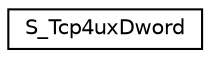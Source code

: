 digraph "Graphical Class Hierarchy"
{
 // LATEX_PDF_SIZE
  edge [fontname="Helvetica",fontsize="10",labelfontname="Helvetica",labelfontsize="10"];
  node [fontname="Helvetica",fontsize="10",shape=record];
  rankdir="LR";
  Node0 [label="S_Tcp4uxDword",height=0.2,width=0.4,color="black", fillcolor="white", style="filled",URL="$structS__Tcp4uxDword.html",tooltip=" "];
}
